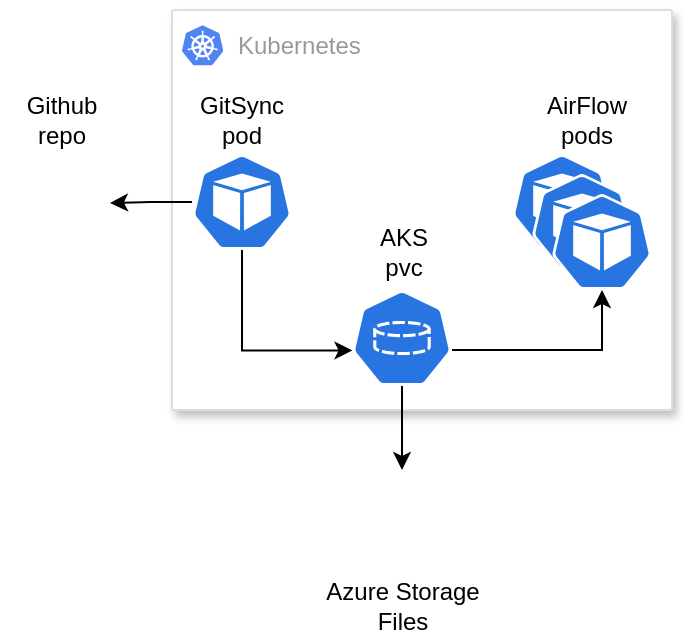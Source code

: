 <mxfile version="26.0.5">
  <diagram name="Página-1" id="Wm_WTs4ScM6aCYM6FFpt">
    <mxGraphModel dx="2266" dy="747" grid="1" gridSize="10" guides="1" tooltips="1" connect="1" arrows="1" fold="1" page="1" pageScale="1" pageWidth="1169" pageHeight="827" math="0" shadow="0">
      <root>
        <mxCell id="0" />
        <mxCell id="1" parent="0" />
        <mxCell id="C-7WZ27gIITwvjTkQEJg-49" value="" style="strokeColor=#dddddd;shadow=1;strokeWidth=1;rounded=1;absoluteArcSize=1;arcSize=2;" vertex="1" parent="1">
          <mxGeometry x="190" y="120" width="250" height="200" as="geometry" />
        </mxCell>
        <mxCell id="C-7WZ27gIITwvjTkQEJg-50" value="Kubernetes" style="sketch=0;dashed=0;connectable=0;html=1;fillColor=#5184F3;strokeColor=none;shape=mxgraph.gcp2.kubernetes_logo;part=1;labelPosition=right;verticalLabelPosition=middle;align=left;verticalAlign=middle;spacingLeft=5;fontColor=#999999;fontSize=12;" vertex="1" parent="C-7WZ27gIITwvjTkQEJg-49">
          <mxGeometry width="20.62" height="20" relative="1" as="geometry">
            <mxPoint x="5" y="7.675" as="offset" />
          </mxGeometry>
        </mxCell>
        <mxCell id="C-7WZ27gIITwvjTkQEJg-30" style="edgeStyle=orthogonalEdgeStyle;rounded=0;orthogonalLoop=1;jettySize=auto;html=1;entryX=0.5;entryY=0;entryDx=0;entryDy=0;" edge="1" parent="1" source="C-7WZ27gIITwvjTkQEJg-8" target="C-7WZ27gIITwvjTkQEJg-28">
          <mxGeometry relative="1" as="geometry" />
        </mxCell>
        <mxCell id="C-7WZ27gIITwvjTkQEJg-8" value="" style="aspect=fixed;sketch=0;html=1;dashed=0;whitespace=wrap;verticalLabelPosition=bottom;verticalAlign=top;fillColor=#2875E2;strokeColor=#ffffff;points=[[0.005,0.63,0],[0.1,0.2,0],[0.9,0.2,0],[0.5,0,0],[0.995,0.63,0],[0.72,0.99,0],[0.5,1,0],[0.28,0.99,0]];shape=mxgraph.kubernetes.icon2;prIcon=pvc" vertex="1" parent="1">
          <mxGeometry x="280" y="260" width="50" height="48" as="geometry" />
        </mxCell>
        <mxCell id="C-7WZ27gIITwvjTkQEJg-10" value="" style="aspect=fixed;sketch=0;html=1;dashed=0;whitespace=wrap;verticalLabelPosition=bottom;verticalAlign=top;fillColor=#2875E2;strokeColor=#ffffff;points=[[0.005,0.63,0],[0.1,0.2,0],[0.9,0.2,0],[0.5,0,0],[0.995,0.63,0],[0.72,0.99,0],[0.5,1,0],[0.28,0.99,0]];shape=mxgraph.kubernetes.icon2;prIcon=pod" vertex="1" parent="1">
          <mxGeometry x="360" y="192" width="50" height="48" as="geometry" />
        </mxCell>
        <mxCell id="C-7WZ27gIITwvjTkQEJg-13" value="GitSync&lt;div&gt;pod&lt;/div&gt;" style="text;html=1;align=center;verticalAlign=middle;whiteSpace=wrap;rounded=0;" vertex="1" parent="1">
          <mxGeometry x="195" y="160" width="60" height="30" as="geometry" />
        </mxCell>
        <mxCell id="C-7WZ27gIITwvjTkQEJg-35" style="edgeStyle=orthogonalEdgeStyle;rounded=0;orthogonalLoop=1;jettySize=auto;html=1;entryX=1;entryY=0.5;entryDx=0;entryDy=0;" edge="1" parent="1" source="C-7WZ27gIITwvjTkQEJg-14" target="C-7WZ27gIITwvjTkQEJg-33">
          <mxGeometry relative="1" as="geometry" />
        </mxCell>
        <mxCell id="C-7WZ27gIITwvjTkQEJg-14" value="" style="aspect=fixed;sketch=0;html=1;dashed=0;whitespace=wrap;verticalLabelPosition=bottom;verticalAlign=top;fillColor=#2875E2;strokeColor=#ffffff;points=[[0.005,0.63,0],[0.1,0.2,0],[0.9,0.2,0],[0.5,0,0],[0.995,0.63,0],[0.72,0.99,0],[0.5,1,0],[0.28,0.99,0]];shape=mxgraph.kubernetes.icon2;prIcon=pod" vertex="1" parent="1">
          <mxGeometry x="200" y="192" width="50" height="48" as="geometry" />
        </mxCell>
        <mxCell id="C-7WZ27gIITwvjTkQEJg-17" value="AirFlow&lt;div&gt;pods&lt;/div&gt;" style="text;html=1;align=center;verticalAlign=middle;whiteSpace=wrap;rounded=0;" vertex="1" parent="1">
          <mxGeometry x="355" y="160" width="85" height="30" as="geometry" />
        </mxCell>
        <mxCell id="C-7WZ27gIITwvjTkQEJg-18" style="edgeStyle=orthogonalEdgeStyle;rounded=0;orthogonalLoop=1;jettySize=auto;html=1;entryX=0.005;entryY=0.63;entryDx=0;entryDy=0;entryPerimeter=0;" edge="1" parent="1" source="C-7WZ27gIITwvjTkQEJg-14" target="C-7WZ27gIITwvjTkQEJg-8">
          <mxGeometry relative="1" as="geometry">
            <Array as="points">
              <mxPoint x="225" y="290" />
            </Array>
          </mxGeometry>
        </mxCell>
        <mxCell id="C-7WZ27gIITwvjTkQEJg-19" value="" style="aspect=fixed;sketch=0;html=1;dashed=0;whitespace=wrap;verticalLabelPosition=bottom;verticalAlign=top;fillColor=#2875E2;strokeColor=#ffffff;points=[[0.005,0.63,0],[0.1,0.2,0],[0.9,0.2,0],[0.5,0,0],[0.995,0.63,0],[0.72,0.99,0],[0.5,1,0],[0.28,0.99,0]];shape=mxgraph.kubernetes.icon2;prIcon=pod" vertex="1" parent="1">
          <mxGeometry x="370" y="202" width="50" height="48" as="geometry" />
        </mxCell>
        <mxCell id="C-7WZ27gIITwvjTkQEJg-20" value="" style="aspect=fixed;sketch=0;html=1;dashed=0;whitespace=wrap;verticalLabelPosition=bottom;verticalAlign=top;fillColor=#2875E2;strokeColor=#ffffff;points=[[0.005,0.63,0],[0.1,0.2,0],[0.9,0.2,0],[0.5,0,0],[0.995,0.63,0],[0.72,0.99,0],[0.5,1,0],[0.28,0.99,0]];shape=mxgraph.kubernetes.icon2;prIcon=pod" vertex="1" parent="1">
          <mxGeometry x="380" y="212" width="50" height="48" as="geometry" />
        </mxCell>
        <mxCell id="C-7WZ27gIITwvjTkQEJg-28" value="" style="shape=image;verticalLabelPosition=bottom;labelBackgroundColor=default;verticalAlign=top;aspect=fixed;imageAspect=0;image=https://marketplace.cloverdx.com/data/project-info/AzureFileStorageLib/favicon.png;" vertex="1" parent="1">
          <mxGeometry x="281" y="350" width="48" height="48" as="geometry" />
        </mxCell>
        <mxCell id="C-7WZ27gIITwvjTkQEJg-29" style="edgeStyle=orthogonalEdgeStyle;rounded=0;orthogonalLoop=1;jettySize=auto;html=1;entryX=0.5;entryY=1;entryDx=0;entryDy=0;entryPerimeter=0;" edge="1" parent="1" source="C-7WZ27gIITwvjTkQEJg-8" target="C-7WZ27gIITwvjTkQEJg-20">
          <mxGeometry relative="1" as="geometry">
            <Array as="points">
              <mxPoint x="405" y="290" />
            </Array>
          </mxGeometry>
        </mxCell>
        <mxCell id="C-7WZ27gIITwvjTkQEJg-31" value="Azure Storage&lt;br&gt;Files" style="text;html=1;align=center;verticalAlign=middle;whiteSpace=wrap;rounded=0;" vertex="1" parent="1">
          <mxGeometry x="262.5" y="403" width="85" height="30" as="geometry" />
        </mxCell>
        <mxCell id="C-7WZ27gIITwvjTkQEJg-32" value="AKS&lt;div&gt;pvc&lt;/div&gt;" style="text;html=1;align=center;verticalAlign=middle;whiteSpace=wrap;rounded=0;" vertex="1" parent="1">
          <mxGeometry x="281" y="226" width="50" height="30" as="geometry" />
        </mxCell>
        <mxCell id="C-7WZ27gIITwvjTkQEJg-33" value="" style="shape=image;html=1;verticalAlign=top;verticalLabelPosition=bottom;labelBackgroundColor=#ffffff;imageAspect=0;aspect=fixed;image=https://cdn4.iconfinder.com/data/icons/ionicons/512/icon-social-github-128.png" vertex="1" parent="1">
          <mxGeometry x="110" y="192" width="49" height="49" as="geometry" />
        </mxCell>
        <mxCell id="C-7WZ27gIITwvjTkQEJg-36" value="Github&lt;div&gt;repo&lt;/div&gt;" style="text;html=1;align=center;verticalAlign=middle;whiteSpace=wrap;rounded=0;" vertex="1" parent="1">
          <mxGeometry x="104.5" y="160" width="60" height="30" as="geometry" />
        </mxCell>
      </root>
    </mxGraphModel>
  </diagram>
</mxfile>
